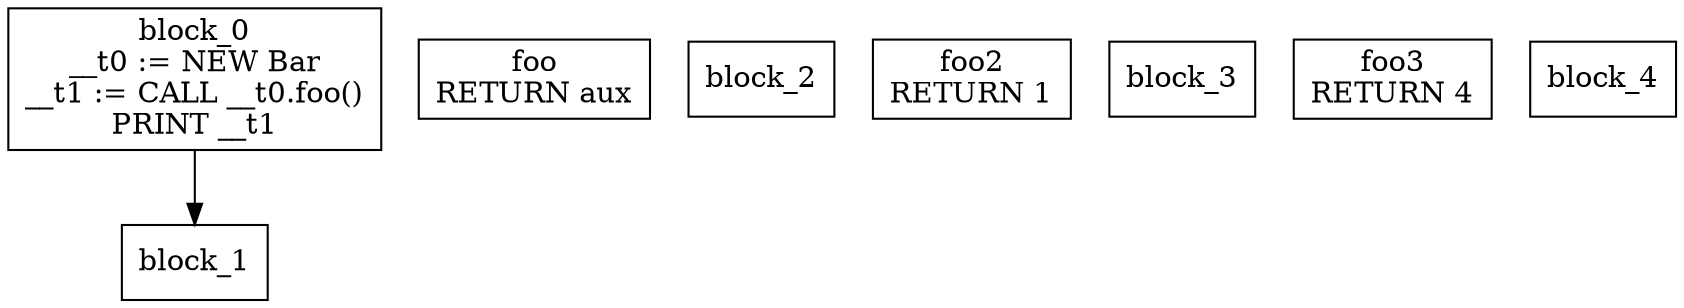digraph CFG {
graph [splines=ortho];
node [shape=box];
block_0 -> block_1;
block_0 [label="block_0\n__t0 := NEW Bar\n__t1 := CALL __t0.foo()\nPRINT __t1\n"];
block_1 [label="block_1\n"];
foo [label="foo\nRETURN aux\n"];
foo [label="foo\nRETURN aux\n"];
block_2 [label="block_2\n"];
foo2 [label="foo2\nRETURN 1\n"];
foo2 [label="foo2\nRETURN 1\n"];
block_3 [label="block_3\n"];
foo3 [label="foo3\nRETURN 4\n"];
foo3 [label="foo3\nRETURN 4\n"];
block_4 [label="block_4\n"];
}
